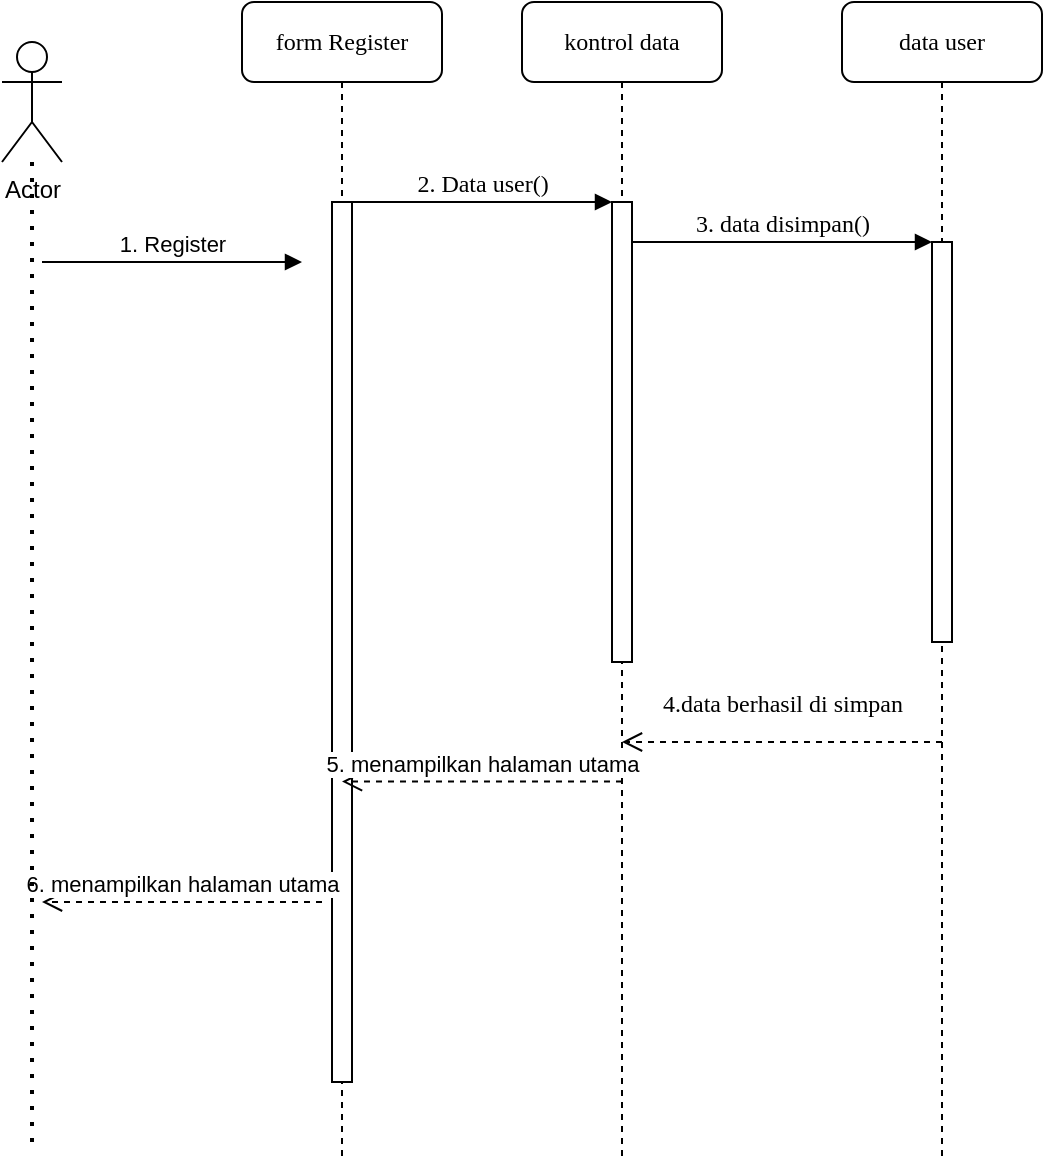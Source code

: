 <mxfile version="14.5.1" type="device"><diagram name="Page-1" id="13e1069c-82ec-6db2-03f1-153e76fe0fe0"><mxGraphModel dx="536" dy="599" grid="1" gridSize="10" guides="1" tooltips="1" connect="1" arrows="1" fold="1" page="1" pageScale="1" pageWidth="1100" pageHeight="850" background="#ffffff" math="0" shadow="0"><root><mxCell id="0"/><mxCell id="1" parent="0"/><mxCell id="7baba1c4bc27f4b0-2" value="kontrol data" style="shape=umlLifeline;perimeter=lifelinePerimeter;whiteSpace=wrap;html=1;container=1;collapsible=0;recursiveResize=0;outlineConnect=0;rounded=1;shadow=0;comic=0;labelBackgroundColor=none;strokeWidth=1;fontFamily=Verdana;fontSize=12;align=center;" parent="1" vertex="1"><mxGeometry x="340" y="80" width="100" height="580" as="geometry"/></mxCell><mxCell id="7baba1c4bc27f4b0-10" value="" style="html=1;points=[];perimeter=orthogonalPerimeter;rounded=0;shadow=0;comic=0;labelBackgroundColor=none;strokeWidth=1;fontFamily=Verdana;fontSize=12;align=center;" parent="7baba1c4bc27f4b0-2" vertex="1"><mxGeometry x="45" y="100" width="10" height="230" as="geometry"/></mxCell><mxCell id="7baba1c4bc27f4b0-3" value="data user" style="shape=umlLifeline;perimeter=lifelinePerimeter;whiteSpace=wrap;html=1;container=1;collapsible=0;recursiveResize=0;outlineConnect=0;rounded=1;shadow=0;comic=0;labelBackgroundColor=none;strokeWidth=1;fontFamily=Verdana;fontSize=12;align=center;" parent="1" vertex="1"><mxGeometry x="500" y="80" width="100" height="580" as="geometry"/></mxCell><mxCell id="7baba1c4bc27f4b0-13" value="" style="html=1;points=[];perimeter=orthogonalPerimeter;rounded=0;shadow=0;comic=0;labelBackgroundColor=none;strokeWidth=1;fontFamily=Verdana;fontSize=12;align=center;" parent="7baba1c4bc27f4b0-3" vertex="1"><mxGeometry x="45" y="120" width="10" height="200" as="geometry"/></mxCell><mxCell id="7baba1c4bc27f4b0-8" value="form Register" style="shape=umlLifeline;perimeter=lifelinePerimeter;whiteSpace=wrap;html=1;container=1;collapsible=0;recursiveResize=0;outlineConnect=0;rounded=1;shadow=0;comic=0;labelBackgroundColor=none;strokeWidth=1;fontFamily=Verdana;fontSize=12;align=center;" parent="1" vertex="1"><mxGeometry x="200" y="80" width="100" height="580" as="geometry"/></mxCell><mxCell id="7baba1c4bc27f4b0-9" value="" style="html=1;points=[];perimeter=orthogonalPerimeter;rounded=0;shadow=0;comic=0;labelBackgroundColor=none;strokeWidth=1;fontFamily=Verdana;fontSize=12;align=center;" parent="7baba1c4bc27f4b0-8" vertex="1"><mxGeometry x="45" y="100" width="10" height="440" as="geometry"/></mxCell><mxCell id="7baba1c4bc27f4b0-27" value="4.data berhasil di simpan" style="html=1;verticalAlign=bottom;endArrow=open;dashed=1;endSize=8;exitX=0;exitY=0.95;labelBackgroundColor=none;fontFamily=Verdana;fontSize=12;" parent="1" edge="1"><mxGeometry y="-10" relative="1" as="geometry"><mxPoint x="390" y="450" as="targetPoint"/><mxPoint x="550" y="450" as="sourcePoint"/><mxPoint as="offset"/></mxGeometry></mxCell><mxCell id="7baba1c4bc27f4b0-11" value="2. Data user()" style="html=1;verticalAlign=bottom;endArrow=block;entryX=0;entryY=0;labelBackgroundColor=none;fontFamily=Verdana;fontSize=12;edgeStyle=elbowEdgeStyle;elbow=vertical;" parent="1" source="7baba1c4bc27f4b0-9" target="7baba1c4bc27f4b0-10" edge="1"><mxGeometry relative="1" as="geometry"><mxPoint x="320" y="190" as="sourcePoint"/></mxGeometry></mxCell><mxCell id="7baba1c4bc27f4b0-14" value="3. data disimpan()" style="html=1;verticalAlign=bottom;endArrow=block;entryX=0;entryY=0;labelBackgroundColor=none;fontFamily=Verdana;fontSize=12;edgeStyle=elbowEdgeStyle;elbow=vertical;" parent="1" source="7baba1c4bc27f4b0-10" target="7baba1c4bc27f4b0-13" edge="1"><mxGeometry relative="1" as="geometry"><mxPoint x="470" y="200" as="sourcePoint"/></mxGeometry></mxCell><mxCell id="LbxaQfSAHBDJLRNTYcsL-1" value="Actor" style="shape=umlActor;verticalLabelPosition=bottom;verticalAlign=top;html=1;outlineConnect=0;" parent="1" vertex="1"><mxGeometry x="80" y="100" width="30" height="60" as="geometry"/></mxCell><mxCell id="LbxaQfSAHBDJLRNTYcsL-3" value="1. Register" style="html=1;verticalAlign=bottom;endArrow=block;" parent="1" edge="1"><mxGeometry width="80" relative="1" as="geometry"><mxPoint x="100" y="210" as="sourcePoint"/><mxPoint x="230" y="210" as="targetPoint"/></mxGeometry></mxCell><mxCell id="LbxaQfSAHBDJLRNTYcsL-4" value="5. menampilkan halaman utama" style="html=1;verticalAlign=bottom;endArrow=open;dashed=1;endSize=8;exitX=0.5;exitY=0.672;exitDx=0;exitDy=0;exitPerimeter=0;" parent="1" source="7baba1c4bc27f4b0-2" target="7baba1c4bc27f4b0-8" edge="1"><mxGeometry relative="1" as="geometry"><mxPoint x="380" y="470" as="sourcePoint"/><mxPoint x="300" y="470" as="targetPoint"/></mxGeometry></mxCell><mxCell id="LbxaQfSAHBDJLRNTYcsL-5" value="6. menampilkan halaman utama" style="html=1;verticalAlign=bottom;endArrow=open;dashed=1;endSize=8;" parent="1" edge="1"><mxGeometry relative="1" as="geometry"><mxPoint x="240" y="530" as="sourcePoint"/><mxPoint x="100" y="530" as="targetPoint"/></mxGeometry></mxCell><mxCell id="LbxaQfSAHBDJLRNTYcsL-6" value="" style="endArrow=none;dashed=1;html=1;dashPattern=1 3;strokeWidth=2;" parent="1" target="LbxaQfSAHBDJLRNTYcsL-1" edge="1"><mxGeometry width="50" height="50" relative="1" as="geometry"><mxPoint x="95" y="650" as="sourcePoint"/><mxPoint x="150" y="390" as="targetPoint"/></mxGeometry></mxCell></root></mxGraphModel></diagram></mxfile>